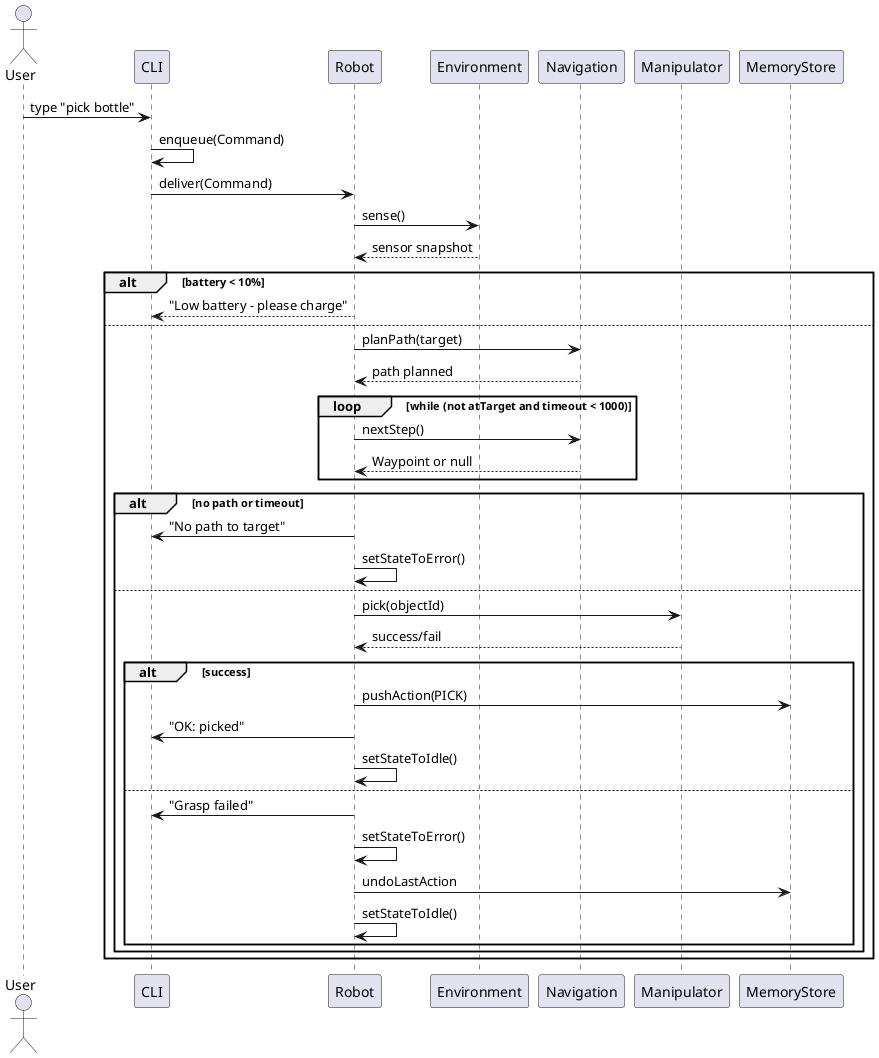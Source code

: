 @startuml
actor User
participant CLI
participant Robot
participant Environment
participant Navigation
participant Manipulator
participant MemoryStore
User -> CLI : type "pick bottle"
CLI -> CLI : enqueue(Command)
CLI -> Robot : deliver(Command)
Robot -> Environment : sense()
Environment --> Robot : sensor snapshot
alt battery < 10%
  Robot --> CLI : "Low battery – please charge"
else
  Robot -> Navigation : planPath(target)
  Navigation --> Robot : path planned
  loop while (not atTarget and timeout < 1000)
    Robot -> Navigation : nextStep()
    Navigation --> Robot : Waypoint or null
  end
  alt no path or timeout
    Robot -> CLI : "No path to target"
    Robot -> Robot : setStateToError()
  else
    Robot -> Manipulator : pick(objectId)
    Manipulator --> Robot : success/fail
    alt success
      Robot -> MemoryStore : pushAction(PICK)
      Robot -> CLI : "OK: picked"
      Robot -> Robot : setStateToIdle()
    else
      Robot -> CLI : "Grasp failed"
      Robot -> Robot : setStateToError()
      Robot -> MemoryStore : undoLastAction
      Robot -> Robot : setStateToIdle()
    end
  end
end
@enduml
